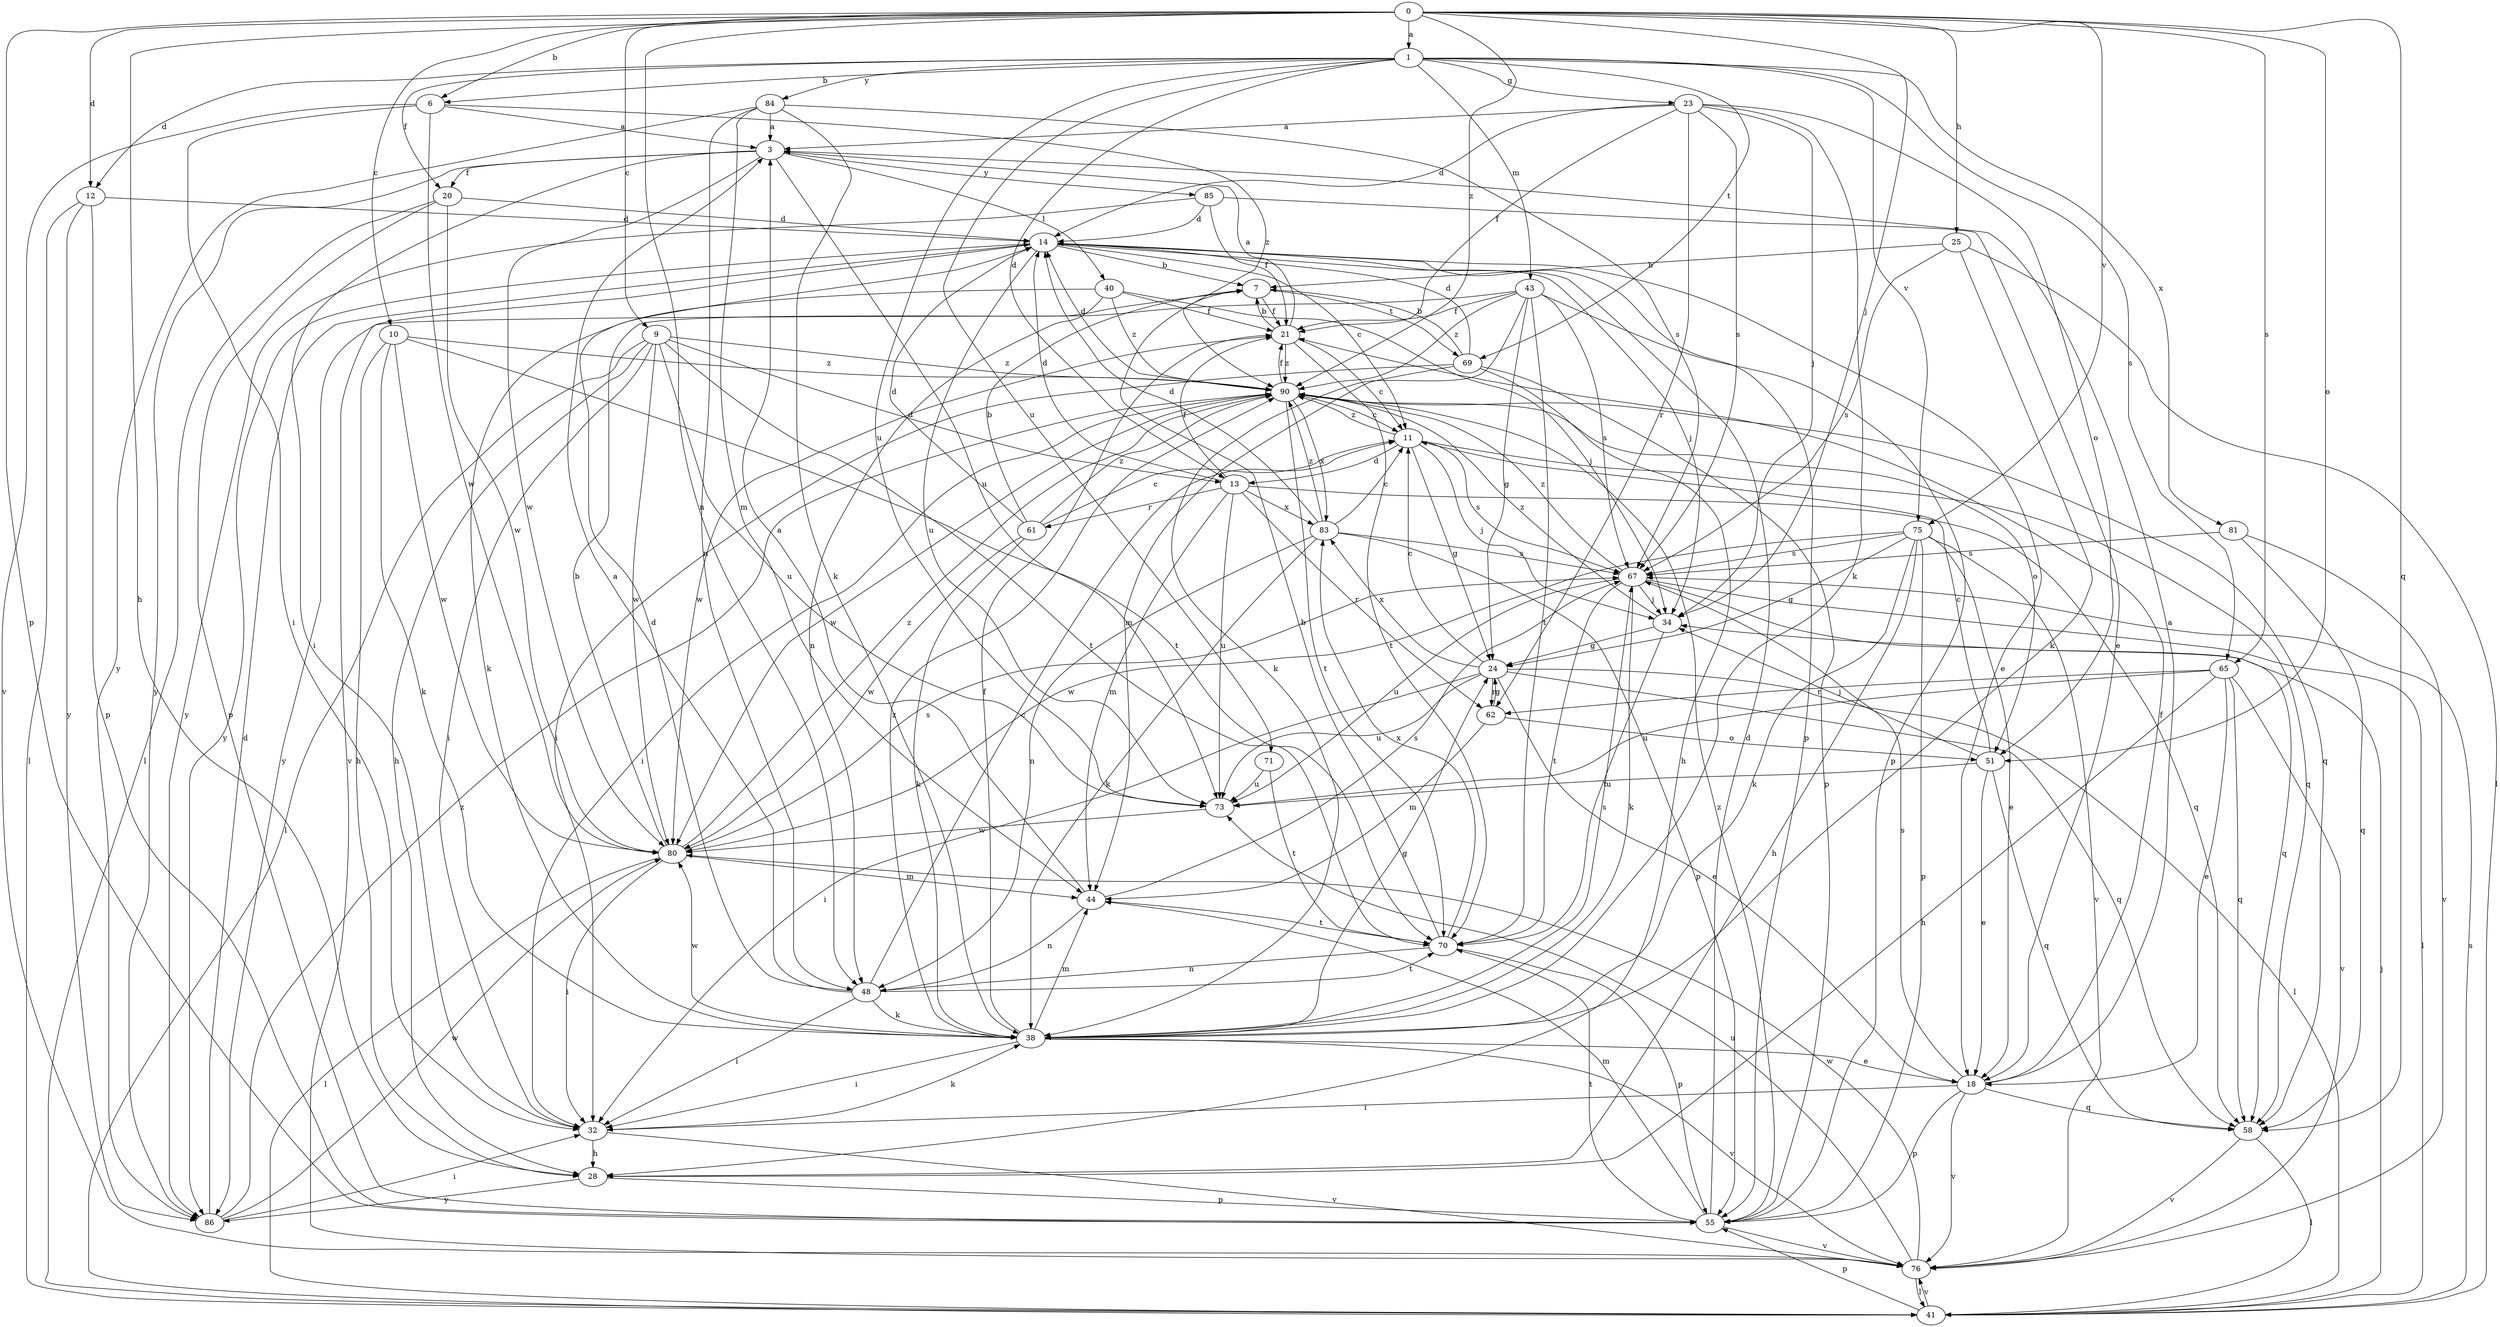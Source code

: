 strict digraph  {
0;
1;
3;
6;
7;
9;
10;
11;
12;
13;
14;
18;
20;
21;
23;
24;
25;
28;
32;
34;
38;
40;
41;
43;
44;
48;
51;
55;
58;
61;
62;
65;
67;
69;
70;
71;
73;
75;
76;
80;
81;
83;
84;
85;
86;
90;
0 -> 1  [label=a];
0 -> 6  [label=b];
0 -> 9  [label=c];
0 -> 10  [label=c];
0 -> 12  [label=d];
0 -> 25  [label=h];
0 -> 28  [label=h];
0 -> 34  [label=j];
0 -> 48  [label=n];
0 -> 51  [label=o];
0 -> 55  [label=p];
0 -> 58  [label=q];
0 -> 65  [label=s];
0 -> 75  [label=v];
0 -> 90  [label=z];
1 -> 6  [label=b];
1 -> 12  [label=d];
1 -> 13  [label=d];
1 -> 20  [label=f];
1 -> 23  [label=g];
1 -> 43  [label=m];
1 -> 65  [label=s];
1 -> 69  [label=t];
1 -> 71  [label=u];
1 -> 73  [label=u];
1 -> 75  [label=v];
1 -> 81  [label=x];
1 -> 84  [label=y];
3 -> 20  [label=f];
3 -> 32  [label=i];
3 -> 40  [label=l];
3 -> 73  [label=u];
3 -> 80  [label=w];
3 -> 85  [label=y];
3 -> 86  [label=y];
6 -> 3  [label=a];
6 -> 32  [label=i];
6 -> 76  [label=v];
6 -> 80  [label=w];
6 -> 90  [label=z];
7 -> 21  [label=f];
7 -> 69  [label=t];
9 -> 13  [label=d];
9 -> 28  [label=h];
9 -> 32  [label=i];
9 -> 41  [label=l];
9 -> 70  [label=t];
9 -> 73  [label=u];
9 -> 80  [label=w];
9 -> 90  [label=z];
10 -> 28  [label=h];
10 -> 38  [label=k];
10 -> 70  [label=t];
10 -> 80  [label=w];
10 -> 90  [label=z];
11 -> 13  [label=d];
11 -> 24  [label=g];
11 -> 34  [label=j];
11 -> 58  [label=q];
11 -> 67  [label=s];
11 -> 90  [label=z];
12 -> 14  [label=d];
12 -> 41  [label=l];
12 -> 55  [label=p];
12 -> 86  [label=y];
13 -> 14  [label=d];
13 -> 21  [label=f];
13 -> 44  [label=m];
13 -> 58  [label=q];
13 -> 61  [label=r];
13 -> 62  [label=r];
13 -> 73  [label=u];
13 -> 83  [label=x];
14 -> 7  [label=b];
14 -> 11  [label=c];
14 -> 18  [label=e];
14 -> 34  [label=j];
14 -> 55  [label=p];
14 -> 73  [label=u];
14 -> 76  [label=v];
14 -> 86  [label=y];
18 -> 3  [label=a];
18 -> 21  [label=f];
18 -> 32  [label=i];
18 -> 55  [label=p];
18 -> 58  [label=q];
18 -> 67  [label=s];
18 -> 76  [label=v];
20 -> 14  [label=d];
20 -> 41  [label=l];
20 -> 55  [label=p];
20 -> 80  [label=w];
21 -> 3  [label=a];
21 -> 7  [label=b];
21 -> 11  [label=c];
21 -> 70  [label=t];
21 -> 80  [label=w];
21 -> 90  [label=z];
23 -> 3  [label=a];
23 -> 14  [label=d];
23 -> 21  [label=f];
23 -> 34  [label=j];
23 -> 38  [label=k];
23 -> 51  [label=o];
23 -> 62  [label=r];
23 -> 67  [label=s];
24 -> 11  [label=c];
24 -> 18  [label=e];
24 -> 32  [label=i];
24 -> 41  [label=l];
24 -> 58  [label=q];
24 -> 62  [label=r];
24 -> 73  [label=u];
24 -> 83  [label=x];
25 -> 7  [label=b];
25 -> 38  [label=k];
25 -> 41  [label=l];
25 -> 67  [label=s];
28 -> 55  [label=p];
28 -> 86  [label=y];
32 -> 28  [label=h];
32 -> 38  [label=k];
32 -> 76  [label=v];
34 -> 24  [label=g];
34 -> 70  [label=t];
34 -> 90  [label=z];
38 -> 18  [label=e];
38 -> 21  [label=f];
38 -> 24  [label=g];
38 -> 32  [label=i];
38 -> 44  [label=m];
38 -> 67  [label=s];
38 -> 76  [label=v];
38 -> 80  [label=w];
38 -> 90  [label=z];
40 -> 21  [label=f];
40 -> 34  [label=j];
40 -> 38  [label=k];
40 -> 48  [label=n];
40 -> 90  [label=z];
41 -> 34  [label=j];
41 -> 55  [label=p];
41 -> 67  [label=s];
41 -> 76  [label=v];
43 -> 21  [label=f];
43 -> 24  [label=g];
43 -> 38  [label=k];
43 -> 55  [label=p];
43 -> 67  [label=s];
43 -> 70  [label=t];
43 -> 86  [label=y];
43 -> 90  [label=z];
44 -> 3  [label=a];
44 -> 48  [label=n];
44 -> 67  [label=s];
44 -> 70  [label=t];
48 -> 3  [label=a];
48 -> 11  [label=c];
48 -> 14  [label=d];
48 -> 32  [label=i];
48 -> 38  [label=k];
48 -> 70  [label=t];
51 -> 11  [label=c];
51 -> 18  [label=e];
51 -> 34  [label=j];
51 -> 58  [label=q];
51 -> 73  [label=u];
55 -> 14  [label=d];
55 -> 44  [label=m];
55 -> 70  [label=t];
55 -> 76  [label=v];
55 -> 90  [label=z];
58 -> 41  [label=l];
58 -> 76  [label=v];
61 -> 7  [label=b];
61 -> 11  [label=c];
61 -> 14  [label=d];
61 -> 38  [label=k];
61 -> 80  [label=w];
61 -> 90  [label=z];
62 -> 24  [label=g];
62 -> 44  [label=m];
62 -> 51  [label=o];
65 -> 18  [label=e];
65 -> 28  [label=h];
65 -> 58  [label=q];
65 -> 62  [label=r];
65 -> 73  [label=u];
65 -> 76  [label=v];
67 -> 34  [label=j];
67 -> 38  [label=k];
67 -> 41  [label=l];
67 -> 58  [label=q];
67 -> 70  [label=t];
67 -> 73  [label=u];
67 -> 90  [label=z];
69 -> 7  [label=b];
69 -> 14  [label=d];
69 -> 28  [label=h];
69 -> 32  [label=i];
69 -> 44  [label=m];
69 -> 55  [label=p];
70 -> 7  [label=b];
70 -> 48  [label=n];
70 -> 55  [label=p];
70 -> 83  [label=x];
71 -> 70  [label=t];
71 -> 73  [label=u];
73 -> 80  [label=w];
75 -> 18  [label=e];
75 -> 24  [label=g];
75 -> 28  [label=h];
75 -> 38  [label=k];
75 -> 55  [label=p];
75 -> 67  [label=s];
75 -> 76  [label=v];
75 -> 80  [label=w];
76 -> 41  [label=l];
76 -> 73  [label=u];
76 -> 80  [label=w];
80 -> 7  [label=b];
80 -> 32  [label=i];
80 -> 41  [label=l];
80 -> 44  [label=m];
80 -> 67  [label=s];
80 -> 90  [label=z];
81 -> 58  [label=q];
81 -> 67  [label=s];
81 -> 76  [label=v];
83 -> 11  [label=c];
83 -> 14  [label=d];
83 -> 38  [label=k];
83 -> 48  [label=n];
83 -> 55  [label=p];
83 -> 67  [label=s];
83 -> 90  [label=z];
84 -> 3  [label=a];
84 -> 38  [label=k];
84 -> 44  [label=m];
84 -> 48  [label=n];
84 -> 67  [label=s];
84 -> 86  [label=y];
85 -> 14  [label=d];
85 -> 18  [label=e];
85 -> 21  [label=f];
85 -> 86  [label=y];
86 -> 14  [label=d];
86 -> 32  [label=i];
86 -> 80  [label=w];
86 -> 90  [label=z];
90 -> 11  [label=c];
90 -> 14  [label=d];
90 -> 21  [label=f];
90 -> 32  [label=i];
90 -> 51  [label=o];
90 -> 58  [label=q];
90 -> 70  [label=t];
90 -> 80  [label=w];
90 -> 83  [label=x];
}
